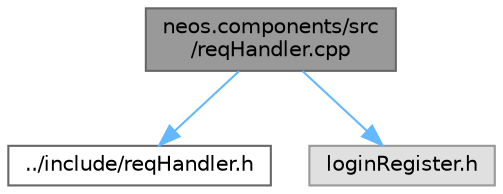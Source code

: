 digraph "neos.components/src/reqHandler.cpp"
{
 // INTERACTIVE_SVG=YES
 // LATEX_PDF_SIZE
  bgcolor="transparent";
  edge [fontname=Helvetica,fontsize=10,labelfontname=Helvetica,labelfontsize=10];
  node [fontname=Helvetica,fontsize=10,shape=box,height=0.2,width=0.4];
  Node1 [label="neos.components/src\l/reqHandler.cpp",height=0.2,width=0.4,color="gray40", fillcolor="grey60", style="filled", fontcolor="black",tooltip=" "];
  Node1 -> Node2 [color="steelblue1",style="solid"];
  Node2 [label="../include/reqHandler.h",height=0.2,width=0.4,color="grey40", fillcolor="white", style="filled",URL="$req_handler_8h.html",tooltip=" "];
  Node1 -> Node3 [color="steelblue1",style="solid"];
  Node3 [label="loginRegister.h",height=0.2,width=0.4,color="grey60", fillcolor="#E0E0E0", style="filled",tooltip=" "];
}
